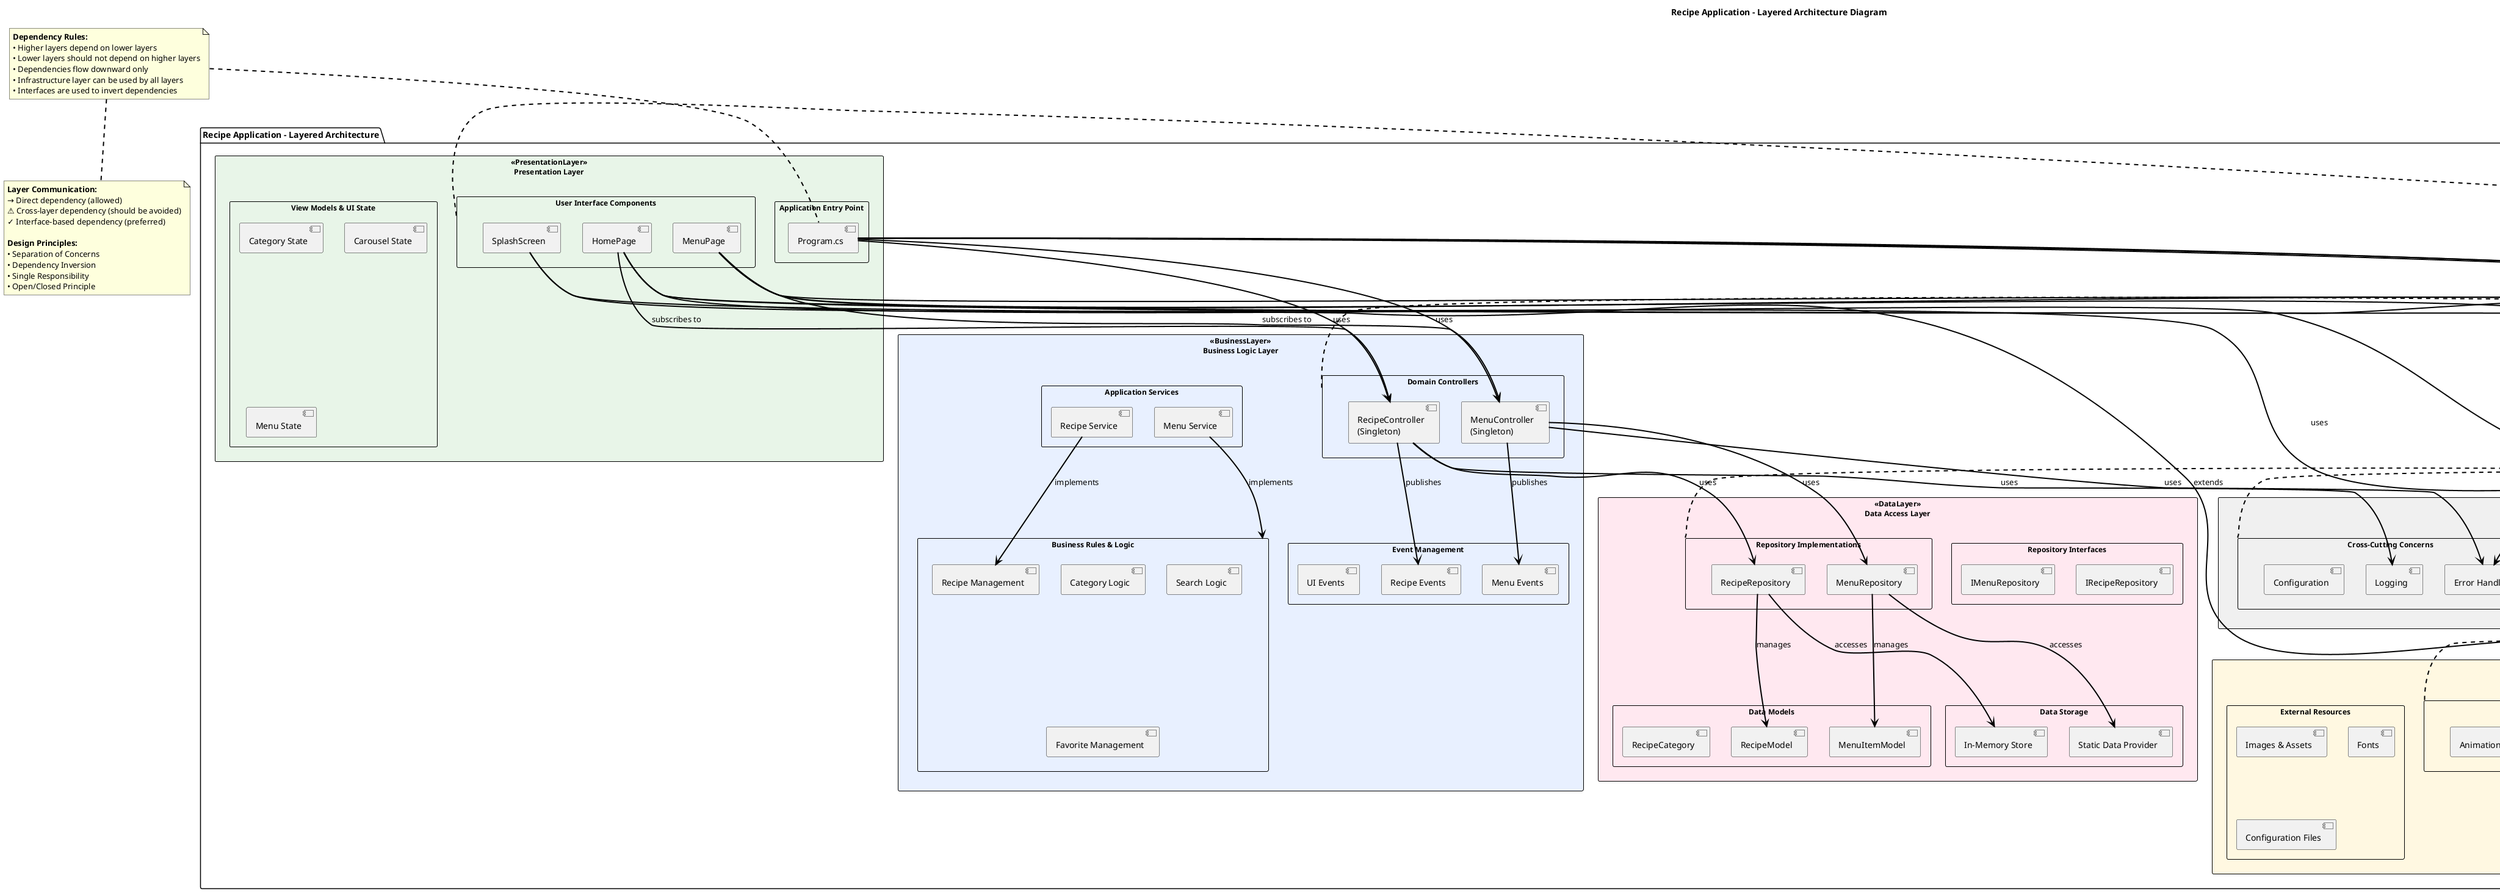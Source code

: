 @startuml Recipe Application Layered Architecture

title Recipe Application - Layered Architecture Diagram

skinparam rectangle {
    BackgroundColor<<PresentationLayer>> #E8F5E8
    BackgroundColor<<BusinessLayer>> #E8F0FF
    BackgroundColor<<DataLayer>> #FFE8F0
    BackgroundColor<<InfrastructureLayer>> #F0F0F0
    BackgroundColor<<PlatformLayer>> #FFF8E1
    BorderColor Black
    FontSize 12
    FontStyle bold
}

skinparam arrow {
    Color Black
    Thickness 2
}

' Define the layered architecture
package "Recipe Application - Layered Architecture" {

    ' Presentation Layer (Top Layer)
    rectangle "Presentation Layer" <<PresentationLayer>> {
        rectangle "Application Entry Point" as AppEntry {
            component "Program.cs" as Program
        }
        
        rectangle "User Interface Components" as UILayer {
            component "SplashScreen" as SplashScreen
            component "HomePage" as HomePage  
            component "MenuPage" as MenuPage
        }
        
        rectangle "View Models & UI State" as ViewModels {
            component "Category State" as CategoryState
            component "Carousel State" as CarouselState
            component "Menu State" as MenuState
        }
    }

    ' Business Layer
    rectangle "Business Logic Layer" <<BusinessLayer>> {
        rectangle "Application Services" as AppServices {
            component "Recipe Service" as RecipeService
            component "Menu Service" as MenuService
        }
        
        rectangle "Domain Controllers" as DomainControllers {
            component "RecipeController\n(Singleton)" as RecipeController
            component "MenuController\n(Singleton)" as MenuController
        }
        
        rectangle "Business Rules & Logic" as BusinessLogic {
            component "Recipe Management" as RecipeManagement
            component "Category Logic" as CategoryLogic
            component "Search Logic" as SearchLogic
            component "Favorite Management" as FavoriteManagement
        }
        
        rectangle "Event Management" as EventMgmt {
            component "Recipe Events" as RecipeEvents
            component "Menu Events" as MenuEvents
            component "UI Events" as UIEvents
        }
    }

    ' Data Access Layer
    rectangle "Data Access Layer" <<DataLayer>> {
        rectangle "Repository Interfaces" as RepoInterfaces {
            component "IRecipeRepository" as IRecipeRepo
            component "IMenuRepository" as IMenuRepo
        }
        
        rectangle "Repository Implementations" as RepoImpl {
            component "RecipeRepository" as RecipeRepo
            component "MenuRepository" as MenuRepo
        }
        
        rectangle "Data Models" as DataModels {
            component "RecipeModel" as RecipeModel
            component "MenuItemModel" as MenuItemModel
            component "RecipeCategory" as RecipeCategory
        }
        
        rectangle "Data Storage" as DataStorage {
            component "In-Memory Store" as InMemoryStore
            component "Static Data Provider" as StaticData
        }
    }

    ' Infrastructure Layer (Cross-cutting)
    rectangle "Infrastructure Layer" <<InfrastructureLayer>> {
        rectangle "Cross-Cutting Concerns" as CrossCutting {
            component "Logging" as Logging
            component "Error Handling" as ErrorHandling
            component "Configuration" as Configuration
        }
        
        rectangle "Utilities & Helpers" as Utilities {
            component "Styles & Theming" as Styles
            component "Resource Management" as ResourceMgmt
            component "Image Processing" as ImageProcessing
            component "Animation Helpers" as AnimationHelpers
        }
    }

    ' Platform Layer (Bottom Layer)
    rectangle "Platform Layer" <<PlatformLayer>> {
        rectangle "Tizen NUI Framework" as TizenNUI {
            component "NUIApplication" as NUIApplication
            component "View System" as ViewSystem
            component "Event System" as EventSystem
            component "Animation System" as AnimationSystem
        }
        
        rectangle "Tizen Platform APIs" as TizenAPIs {
            component "Resource APIs" as ResourceAPIs
            component "Lifecycle APIs" as LifecycleAPIs
            component "Hardware APIs" as HardwareAPIs
        }
        
        rectangle "External Resources" as ExternalRes {
            component "Images & Assets" as Assets
            component "Fonts" as Fonts
            component "Configuration Files" as ConfigFiles
        }
    }
}

' Layer Dependencies (Top-down flow)
' Presentation Layer dependencies
Program --> RecipeController : uses
Program --> MenuController : uses
SplashScreen --> Styles : uses
HomePage --> RecipeController : subscribes to
HomePage --> Styles : uses
MenuPage --> MenuController : subscribes to
MenuPage --> Styles : uses

' Business Layer dependencies
RecipeController --> RecipeRepo : uses
MenuController --> MenuRepo : uses
RecipeService --> RecipeManagement : implements
MenuService --> BusinessLogic : implements
RecipeController --> RecipeEvents : publishes
MenuController --> MenuEvents : publishes

' Data Access Layer dependencies
RecipeRepo --> RecipeModel : manages
MenuRepo --> MenuItemModel : manages
RecipeRepo --> InMemoryStore : accesses
MenuRepo --> StaticData : accesses

' Infrastructure dependencies (cross-cutting)
Program --> ErrorHandling : uses
RecipeController --> Logging : uses
MenuController --> ErrorHandling : uses
HomePage --> ResourceMgmt : uses
MenuPage --> ResourceMgmt : uses

' Platform Layer dependencies
Program --> NUIApplication : inherits
SplashScreen --> ViewSystem : extends
HomePage --> ViewSystem : extends
MenuPage --> ViewSystem : extends
ResourceMgmt --> ResourceAPIs : uses
Program --> LifecycleAPIs : uses

' Notes explaining layer responsibilities
note right of UILayer
    **Presentation Layer Responsibilities:**
    • User interface rendering
    • User interaction handling
    • UI state management
    • View logic and presentation
    • Navigation between screens
end note

note right of DomainControllers
    **Business Layer Responsibilities:**
    • Application business logic
    • Domain rules enforcement
    • Data validation
    • Business workflows
    • Event coordination
end note

note right of RepoImpl
    **Data Access Layer Responsibilities:**
    • Data persistence abstraction
    • CRUD operations
    • Data mapping
    • Query optimization
    • Data integrity
end note

note right of CrossCutting
    **Infrastructure Layer Responsibilities:**
    • Cross-cutting concerns
    • Utility functions
    • Configuration management
    • Resource management
    • Common services
end note

note right of TizenNUI
    **Platform Layer Responsibilities:**
    • Framework services
    • Platform APIs
    • Hardware abstraction
    • System resources
    • External dependencies
end note

' Dependency Rules
note top of Program
    **Dependency Rules:**
    • Higher layers depend on lower layers
    • Lower layers should not depend on higher layers
    • Dependencies flow downward only
    • Infrastructure layer can be used by all layers
    • Interfaces are used to invert dependencies
end note

' Legend
note bottom
    **Layer Communication:**
    → Direct dependency (allowed)
    ⚠ Cross-layer dependency (should be avoided)
    ✓ Interface-based dependency (preferred)
    
    **Design Principles:**
    • Separation of Concerns
    • Dependency Inversion
    • Single Responsibility
    • Open/Closed Principle
end note

@enduml 